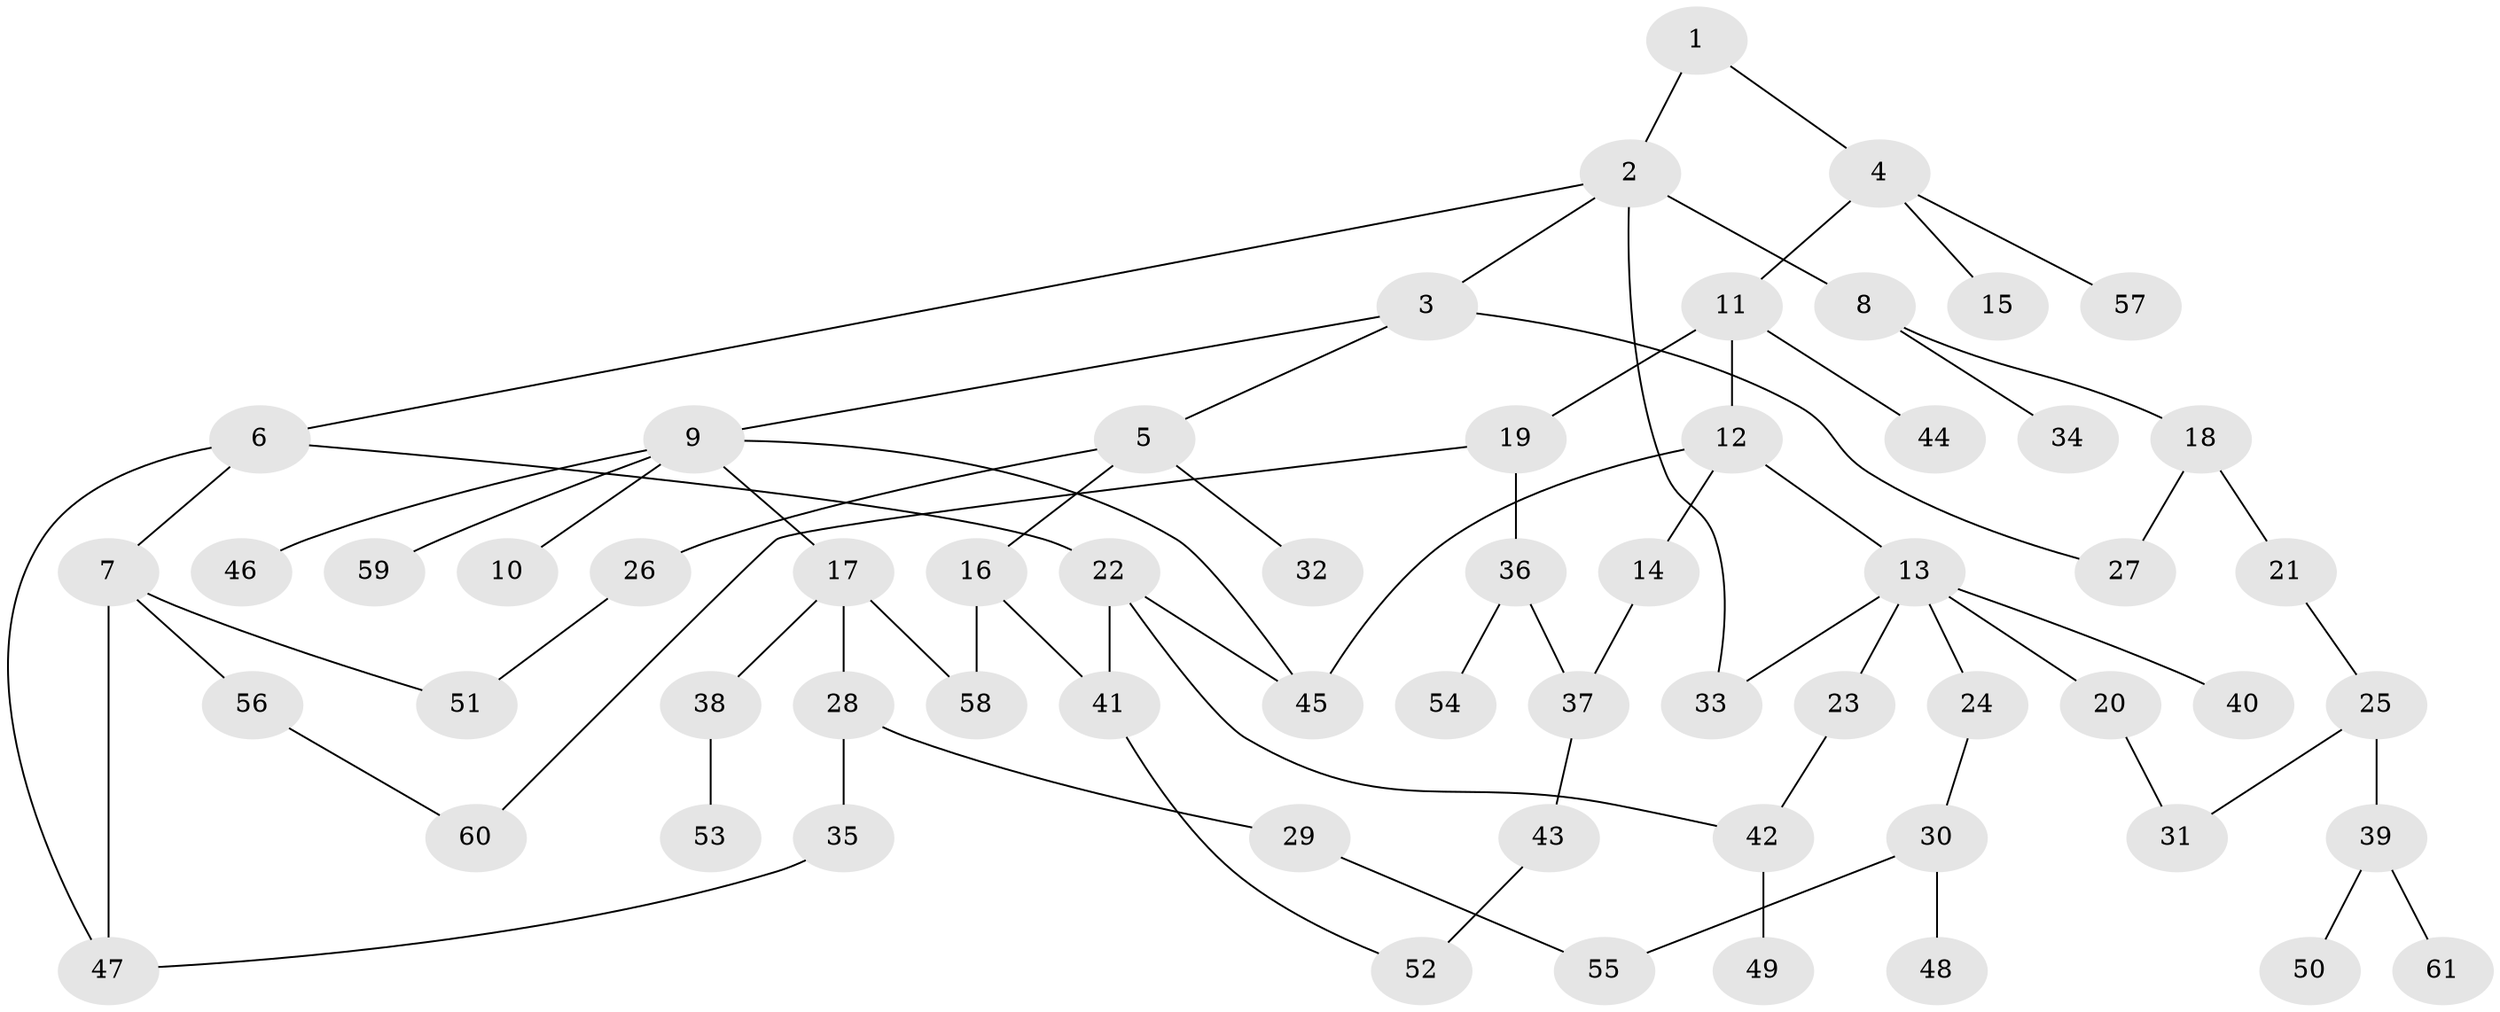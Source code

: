 // coarse degree distribution, {5: 0.15384615384615385, 4: 0.05128205128205128, 3: 0.1282051282051282, 2: 0.3333333333333333, 8: 0.02564102564102564, 1: 0.28205128205128205, 6: 0.02564102564102564}
// Generated by graph-tools (version 1.1) at 2025/41/03/06/25 10:41:28]
// undirected, 61 vertices, 75 edges
graph export_dot {
graph [start="1"]
  node [color=gray90,style=filled];
  1;
  2;
  3;
  4;
  5;
  6;
  7;
  8;
  9;
  10;
  11;
  12;
  13;
  14;
  15;
  16;
  17;
  18;
  19;
  20;
  21;
  22;
  23;
  24;
  25;
  26;
  27;
  28;
  29;
  30;
  31;
  32;
  33;
  34;
  35;
  36;
  37;
  38;
  39;
  40;
  41;
  42;
  43;
  44;
  45;
  46;
  47;
  48;
  49;
  50;
  51;
  52;
  53;
  54;
  55;
  56;
  57;
  58;
  59;
  60;
  61;
  1 -- 2;
  1 -- 4;
  2 -- 3;
  2 -- 6;
  2 -- 8;
  2 -- 33;
  3 -- 5;
  3 -- 9;
  3 -- 27;
  4 -- 11;
  4 -- 15;
  4 -- 57;
  5 -- 16;
  5 -- 26;
  5 -- 32;
  6 -- 7;
  6 -- 22;
  6 -- 47;
  7 -- 51;
  7 -- 56;
  7 -- 47;
  8 -- 18;
  8 -- 34;
  9 -- 10;
  9 -- 17;
  9 -- 45;
  9 -- 46;
  9 -- 59;
  11 -- 12;
  11 -- 19;
  11 -- 44;
  12 -- 13;
  12 -- 14;
  12 -- 45;
  13 -- 20;
  13 -- 23;
  13 -- 24;
  13 -- 33;
  13 -- 40;
  14 -- 37;
  16 -- 41;
  16 -- 58;
  17 -- 28;
  17 -- 38;
  17 -- 58;
  18 -- 21;
  18 -- 27;
  19 -- 36;
  19 -- 60;
  20 -- 31;
  21 -- 25;
  22 -- 45;
  22 -- 41;
  22 -- 42;
  23 -- 42;
  24 -- 30;
  25 -- 39;
  25 -- 31;
  26 -- 51;
  28 -- 29;
  28 -- 35;
  29 -- 55;
  30 -- 48;
  30 -- 55;
  35 -- 47;
  36 -- 37;
  36 -- 54;
  37 -- 43;
  38 -- 53;
  39 -- 50;
  39 -- 61;
  41 -- 52;
  42 -- 49;
  43 -- 52;
  56 -- 60;
}
